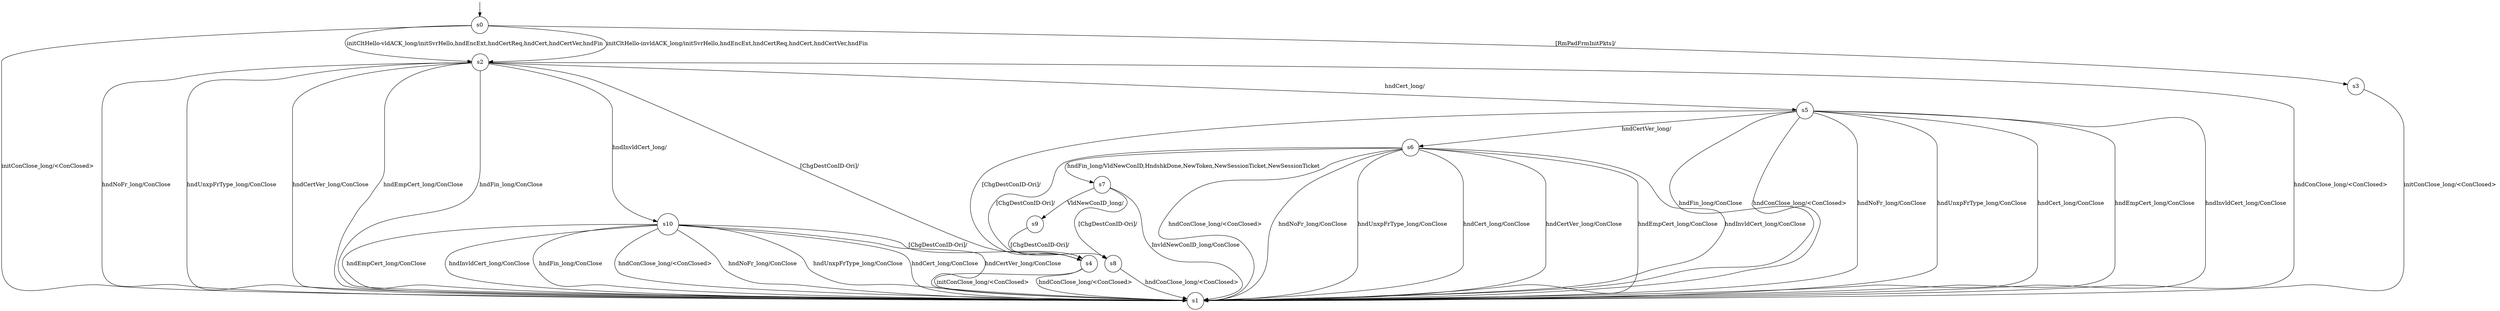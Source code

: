 digraph g {

s0 [shape="circle" label="s0"];
s1 [shape="circle" label="s1"];
s2 [shape="circle" label="s2"];
s3 [shape="circle" label="s3"];
s4 [shape="circle" label="s4"];
s5 [shape="circle" label="s5"];
s6 [shape="circle" label="s6"];
s7 [shape="circle" label="s7"];
s8 [shape="circle" label="s8"];
s9 [shape="circle" label="s9"];
s10 [shape="circle" label="s10"];
s0 -> s1 [label="initConClose_long/<ConClosed> "];
s0 -> s2 [label="initCltHello-vldACK_long/initSvrHello,hndEncExt,hndCertReq,hndCert,hndCertVer,hndFin "];
s0 -> s2 [label="initCltHello-invldACK_long/initSvrHello,hndEncExt,hndCertReq,hndCert,hndCertVer,hndFin "];
s0 -> s3 [label="[RmPadFrmInitPkts]/ "];
s2 -> s1 [label="hndFin_long/ConClose "];
s2 -> s1 [label="hndConClose_long/<ConClosed> "];
s2 -> s1 [label="hndNoFr_long/ConClose "];
s2 -> s1 [label="hndUnxpFrType_long/ConClose "];
s2 -> s4 [label="[ChgDestConID-Ori]/ "];
s2 -> s5 [label="hndCert_long/ "];
s2 -> s1 [label="hndCertVer_long/ConClose "];
s2 -> s1 [label="hndEmpCert_long/ConClose "];
s2 -> s10 [label="hndInvldCert_long/ "];
s3 -> s1 [label="initConClose_long/<ConClosed> "];
s4 -> s1 [label="initConClose_long/<ConClosed> "];
s4 -> s1 [label="hndConClose_long/<ConClosed> "];
s5 -> s1 [label="hndFin_long/ConClose "];
s5 -> s1 [label="hndConClose_long/<ConClosed> "];
s5 -> s1 [label="hndNoFr_long/ConClose "];
s5 -> s1 [label="hndUnxpFrType_long/ConClose "];
s5 -> s4 [label="[ChgDestConID-Ori]/ "];
s5 -> s1 [label="hndCert_long/ConClose "];
s5 -> s6 [label="hndCertVer_long/ "];
s5 -> s1 [label="hndEmpCert_long/ConClose "];
s5 -> s1 [label="hndInvldCert_long/ConClose "];
s6 -> s7 [label="hndFin_long/VldNewConID,HndshkDone,NewToken,NewSessionTicket,NewSessionTicket "];
s6 -> s1 [label="hndConClose_long/<ConClosed> "];
s6 -> s1 [label="hndNoFr_long/ConClose "];
s6 -> s1 [label="hndUnxpFrType_long/ConClose "];
s6 -> s4 [label="[ChgDestConID-Ori]/ "];
s6 -> s1 [label="hndCert_long/ConClose "];
s6 -> s1 [label="hndCertVer_long/ConClose "];
s6 -> s1 [label="hndEmpCert_long/ConClose "];
s6 -> s1 [label="hndInvldCert_long/ConClose "];
s7 -> s9 [label="VldNewConID_long/ "];
s7 -> s1 [label="InvldNewConID_long/ConClose "];
s7 -> s8 [label="[ChgDestConID-Ori]/ "];
s8 -> s1 [label="hndConClose_long/<ConClosed> "];
s9 -> s8 [label="[ChgDestConID-Ori]/ "];
s10 -> s1 [label="hndFin_long/ConClose "];
s10 -> s1 [label="hndConClose_long/<ConClosed> "];
s10 -> s1 [label="hndNoFr_long/ConClose "];
s10 -> s1 [label="hndUnxpFrType_long/ConClose "];
s10 -> s4 [label="[ChgDestConID-Ori]/ "];
s10 -> s1 [label="hndCert_long/ConClose "];
s10 -> s1 [label="hndCertVer_long/ConClose "];
s10 -> s1 [label="hndEmpCert_long/ConClose "];
s10 -> s1 [label="hndInvldCert_long/ConClose "];

__start0 [label="" shape="none" width="0" height="0"];
__start0 -> s0;

}
